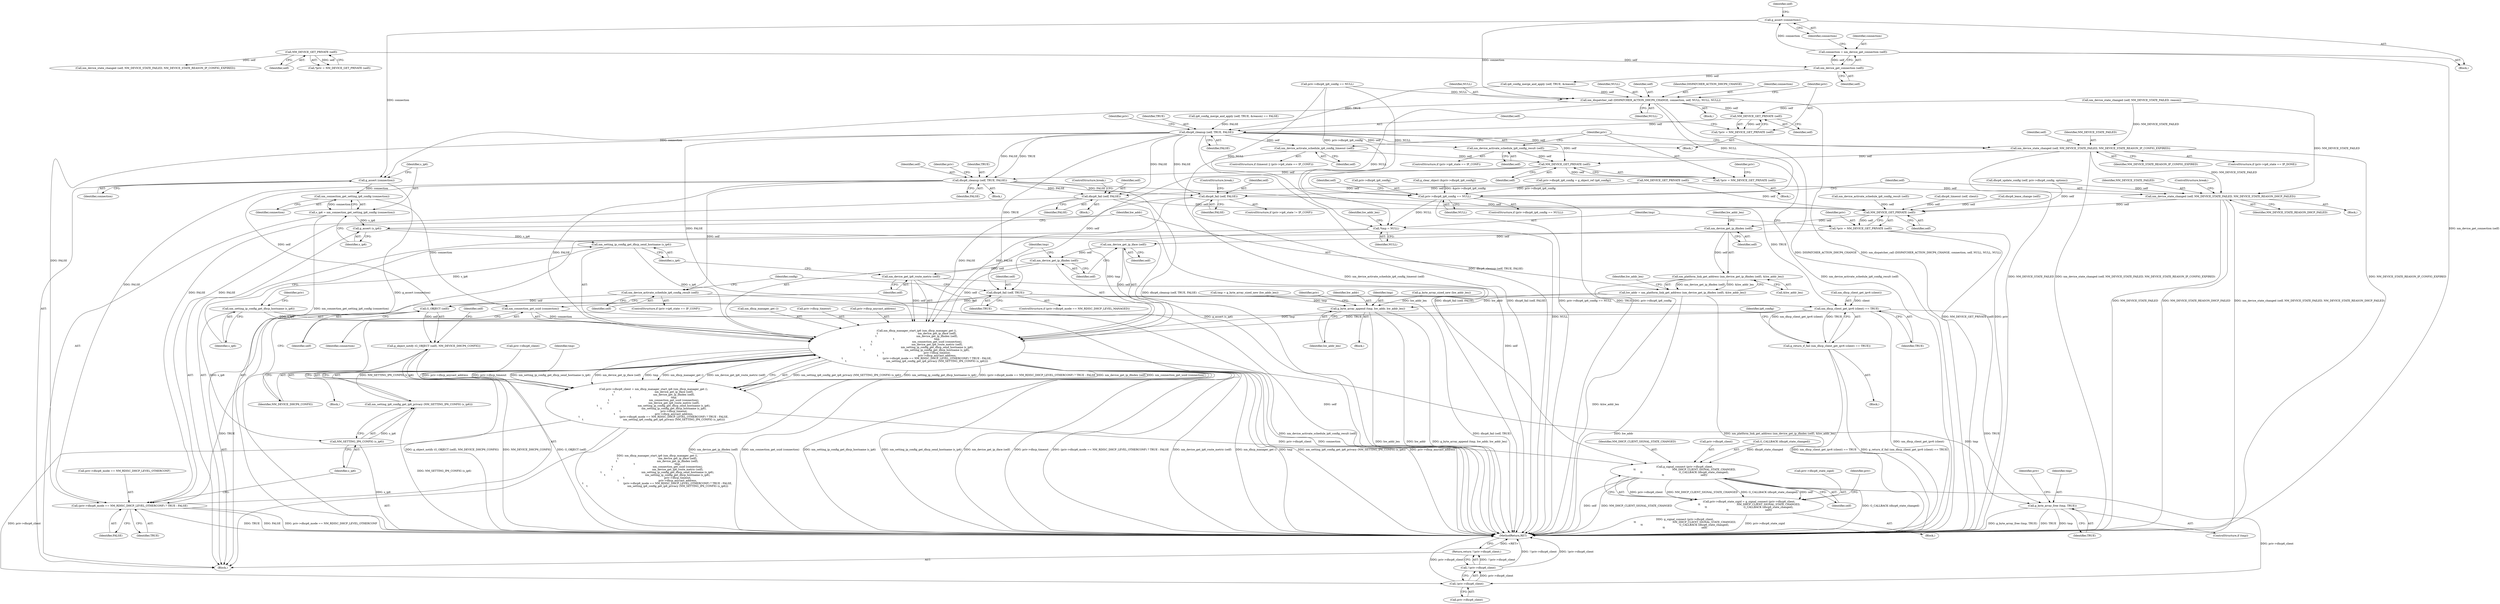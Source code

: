 digraph "0_NetworkManager_d5fc88e573fa58b93034b04d35a2454f5d28cad9@API" {
"1006268" [label="(Call,g_assert (connection))"];
"1006264" [label="(Call,connection = nm_device_get_connection (self))"];
"1006266" [label="(Call,nm_device_get_connection (self))"];
"1006238" [label="(Call,NM_DEVICE_GET_PRIVATE (self))"];
"1006288" [label="(Call,nm_dispatcher_call (DISPATCHER_ACTION_DHCP6_CHANGE, connection, self, NULL, NULL, NULL))"];
"1006299" [label="(Call,NM_DEVICE_GET_PRIVATE (self))"];
"1006297" [label="(Call,*priv = NM_DEVICE_GET_PRIVATE (self))"];
"1006301" [label="(Call,dhcp6_cleanup (self, TRUE, FALSE))"];
"1006320" [label="(Call,nm_device_activate_schedule_ip6_config_timeout (self))"];
"1006349" [label="(Call,NM_DEVICE_GET_PRIVATE (self))"];
"1006347" [label="(Call,*priv = NM_DEVICE_GET_PRIVATE (self))"];
"1006357" [label="(Call,dhcp6_fail (self, TRUE))"];
"1006401" [label="(Call,G_OBJECT (self))"];
"1006400" [label="(Call,g_object_notify (G_OBJECT (self), NM_DEVICE_DHCP6_CONFIG))"];
"1006416" [label="(Call,nm_dhcp_client_get_ipv6 (client) == TRUE)"];
"1006415" [label="(Call,g_return_if_fail (nm_dhcp_client_get_ipv6 (client) == TRUE))"];
"1006562" [label="(Call,nm_dhcp_manager_start_ip6 (nm_dhcp_manager_get (),\n\t                                                nm_device_get_ip_iface (self),\n\t                                                nm_device_get_ip_ifindex (self),\n\t                                                tmp,\n\t                                                nm_connection_get_uuid (connection),\n\t                                                nm_device_get_ip6_route_metric (self),\n\t                                                nm_setting_ip_config_get_dhcp_send_hostname (s_ip6),\n\t                                                nm_setting_ip_config_get_dhcp_hostname (s_ip6),\n\t                                                priv->dhcp_timeout,\n\t                                                priv->dhcp_anycast_address,\n\t                                                (priv->dhcp6_mode == NM_RDISC_DHCP_LEVEL_OTHERCONF) ? TRUE : FALSE,\n\t                                                nm_setting_ip6_config_get_ip6_privacy (NM_SETTING_IP6_CONFIG (s_ip6))))"];
"1006558" [label="(Call,priv->dhcp6_client = nm_dhcp_manager_start_ip6 (nm_dhcp_manager_get (),\n\t                                                nm_device_get_ip_iface (self),\n\t                                                nm_device_get_ip_ifindex (self),\n\t                                                tmp,\n\t                                                nm_connection_get_uuid (connection),\n\t                                                nm_device_get_ip6_route_metric (self),\n\t                                                nm_setting_ip_config_get_dhcp_send_hostname (s_ip6),\n\t                                                nm_setting_ip_config_get_dhcp_hostname (s_ip6),\n\t                                                priv->dhcp_timeout,\n\t                                                priv->dhcp_anycast_address,\n\t                                                (priv->dhcp6_mode == NM_RDISC_DHCP_LEVEL_OTHERCONF) ? TRUE : FALSE,\n\t                                                nm_setting_ip6_config_get_ip6_privacy (NM_SETTING_IP6_CONFIG (s_ip6))))"];
"1006608" [label="(Call,g_signal_connect (priv->dhcp6_client,\n\t\t                                            NM_DHCP_CLIENT_SIGNAL_STATE_CHANGED,\n\t\t                                            G_CALLBACK (dhcp6_state_changed),\n\t\t                                            self))"];
"1006604" [label="(Call,priv->dhcp6_state_sigid = g_signal_connect (priv->dhcp6_client,\n\t\t                                            NM_DHCP_CLIENT_SIGNAL_STATE_CHANGED,\n\t\t                                            G_CALLBACK (dhcp6_state_changed),\n\t\t                                            self))"];
"1006618" [label="(Call,!priv->dhcp6_client)"];
"1006617" [label="(Call,!!priv->dhcp6_client)"];
"1006616" [label="(Return,return !!priv->dhcp6_client;)"];
"1006596" [label="(Call,g_byte_array_free (tmp, TRUE))"];
"1006583" [label="(Call,(priv->dhcp6_mode == NM_RDISC_DHCP_LEVEL_OTHERCONF) ? TRUE : FALSE)"];
"1006362" [label="(Call,dhcp6_cleanup (self, TRUE, FALSE))"];
"1006372" [label="(Call,nm_device_activate_schedule_ip6_config_result (self))"];
"1006497" [label="(Call,dhcp6_fail (self, FALSE))"];
"1006520" [label="(Call,NM_DEVICE_GET_PRIVATE (self))"];
"1006518" [label="(Call,*priv = NM_DEVICE_GET_PRIVATE (self))"];
"1006543" [label="(Call,nm_device_get_ip_ifindex (self))"];
"1006542" [label="(Call,nm_platform_link_get_address (nm_device_get_ip_ifindex (self), &hw_addr_len))"];
"1006540" [label="(Call,hw_addr = nm_platform_link_get_address (nm_device_get_ip_ifindex (self), &hw_addr_len))"];
"1006554" [label="(Call,g_byte_array_append (tmp, hw_addr, hw_addr_len))"];
"1006564" [label="(Call,nm_device_get_ip_iface (self))"];
"1006566" [label="(Call,nm_device_get_ip_ifindex (self))"];
"1006571" [label="(Call,nm_device_get_ip6_route_metric (self))"];
"1006510" [label="(Call,dhcp6_fail (self, FALSE))"];
"1006329" [label="(Call,nm_device_state_changed (self, NM_DEVICE_STATE_FAILED, NM_DEVICE_STATE_REASON_IP_CONFIG_EXPIRED))"];
"1006468" [label="(Call,nm_device_state_changed (self, NM_DEVICE_STATE_FAILED, NM_DEVICE_STATE_REASON_DHCP_FAILED))"];
"1006343" [label="(Call,nm_device_activate_schedule_ip6_config_result (self))"];
"1006462" [label="(Call,priv->dhcp6_ip6_config == NULL)"];
"1006524" [label="(Call,*tmp = NULL)"];
"1006532" [label="(Call,g_assert (connection))"];
"1006536" [label="(Call,nm_connection_get_setting_ip6_config (connection))"];
"1006534" [label="(Call,s_ip6 = nm_connection_get_setting_ip6_config (connection))"];
"1006538" [label="(Call,g_assert (s_ip6))"];
"1006573" [label="(Call,nm_setting_ip_config_get_dhcp_send_hostname (s_ip6))"];
"1006575" [label="(Call,nm_setting_ip_config_get_dhcp_hostname (s_ip6))"];
"1006592" [label="(Call,NM_SETTING_IP6_CONFIG (s_ip6))"];
"1006591" [label="(Call,nm_setting_ip6_config_get_ip6_privacy (NM_SETTING_IP6_CONFIG (s_ip6)))"];
"1006569" [label="(Call,nm_connection_get_uuid (connection))"];
"1006526" [label="(Identifier,NULL)"];
"1006289" [label="(Identifier,DISPATCHER_ACTION_DHCP6_CHANGE)"];
"1006518" [label="(Call,*priv = NM_DEVICE_GET_PRIVATE (self))"];
"1006510" [label="(Call,dhcp6_fail (self, FALSE))"];
"1006363" [label="(Identifier,self)"];
"1006403" [label="(Identifier,NM_DEVICE_DHCP6_CONFIG)"];
"1006563" [label="(Call,nm_dhcp_manager_get ())"];
"1006566" [label="(Call,nm_device_get_ip_ifindex (self))"];
"1006413" [label="(Call,NM_DEVICE_GET_PRIVATE (self))"];
"1006520" [label="(Call,NM_DEVICE_GET_PRIVATE (self))"];
"1006348" [label="(Identifier,priv)"];
"1006612" [label="(Identifier,NM_DHCP_CLIENT_SIGNAL_STATE_CHANGED)"];
"1006572" [label="(Identifier,self)"];
"1006550" [label="(Call,tmp = g_byte_array_sized_new (hw_addr_len))"];
"1006369" [label="(Identifier,priv)"];
"1006358" [label="(Identifier,self)"];
"1006366" [label="(ControlStructure,if (priv->ip6_state == IP_CONF))"];
"1006549" [label="(Block,)"];
"1006603" [label="(Block,)"];
"1006466" [label="(Identifier,NULL)"];
"1006592" [label="(Call,NM_SETTING_IP6_CONFIG (s_ip6))"];
"1006608" [label="(Call,g_signal_connect (priv->dhcp6_client,\n\t\t                                            NM_DHCP_CLIENT_SIGNAL_STATE_CHANGED,\n\t\t                                            G_CALLBACK (dhcp6_state_changed),\n\t\t                                            self))"];
"1006619" [label="(Call,priv->dhcp6_client)"];
"1006288" [label="(Call,nm_dispatcher_call (DISPATCHER_ACTION_DHCP6_CHANGE, connection, self, NULL, NULL, NULL))"];
"1006513" [label="(ControlStructure,break;)"];
"1006300" [label="(Identifier,self)"];
"1006499" [label="(Identifier,FALSE)"];
"1006521" [label="(Identifier,self)"];
"1006564" [label="(Call,nm_device_get_ip_iface (self))"];
"1006402" [label="(Identifier,self)"];
"1006470" [label="(Identifier,NM_DEVICE_STATE_FAILED)"];
"1006567" [label="(Identifier,self)"];
"1006304" [label="(Identifier,FALSE)"];
"1006365" [label="(Identifier,FALSE)"];
"1006596" [label="(Call,g_byte_array_free (tmp, TRUE))"];
"1006615" [label="(Identifier,self)"];
"1006560" [label="(Identifier,priv)"];
"1006343" [label="(Call,nm_device_activate_schedule_ip6_config_result (self))"];
"1006546" [label="(Identifier,hw_addr_len)"];
"1006432" [label="(Block,)"];
"1006578" [label="(Identifier,priv)"];
"1006301" [label="(Call,dhcp6_cleanup (self, TRUE, FALSE))"];
"1006419" [label="(Identifier,TRUE)"];
"1006573" [label="(Call,nm_setting_ip_config_get_dhcp_send_hostname (s_ip6))"];
"1006407" [label="(Identifier,self)"];
"1006373" [label="(Identifier,self)"];
"1006423" [label="(Identifier,ip6_config)"];
"1006290" [label="(Identifier,connection)"];
"1006239" [label="(Identifier,self)"];
"1006556" [label="(Identifier,hw_addr)"];
"1006473" [label="(Call,nm_device_activate_schedule_ip6_config_result (self))"];
"1006558" [label="(Call,priv->dhcp6_client = nm_dhcp_manager_start_ip6 (nm_dhcp_manager_get (),\n\t                                                nm_device_get_ip_iface (self),\n\t                                                nm_device_get_ip_ifindex (self),\n\t                                                tmp,\n\t                                                nm_connection_get_uuid (connection),\n\t                                                nm_device_get_ip6_route_metric (self),\n\t                                                nm_setting_ip_config_get_dhcp_send_hostname (s_ip6),\n\t                                                nm_setting_ip_config_get_dhcp_hostname (s_ip6),\n\t                                                priv->dhcp_timeout,\n\t                                                priv->dhcp_anycast_address,\n\t                                                (priv->dhcp6_mode == NM_RDISC_DHCP_LEVEL_OTHERCONF) ? TRUE : FALSE,\n\t                                                nm_setting_ip6_config_get_ip6_privacy (NM_SETTING_IP6_CONFIG (s_ip6))))"];
"1006559" [label="(Call,priv->dhcp6_client)"];
"1006345" [label="(Block,)"];
"1006589" [label="(Identifier,TRUE)"];
"1006474" [label="(Identifier,self)"];
"1006605" [label="(Call,priv->dhcp6_state_sigid)"];
"1006332" [label="(Identifier,NM_DEVICE_STATE_REASON_IP_CONFIG_EXPIRED)"];
"1006538" [label="(Call,g_assert (s_ip6))"];
"1006463" [label="(Call,priv->dhcp6_ip6_config)"];
"1006569" [label="(Call,nm_connection_get_uuid (connection))"];
"1006604" [label="(Call,priv->dhcp6_state_sigid = g_signal_connect (priv->dhcp6_client,\n\t\t                                            NM_DHCP_CLIENT_SIGNAL_STATE_CHANGED,\n\t\t                                            G_CALLBACK (dhcp6_state_changed),\n\t\t                                            self))"];
"1006416" [label="(Call,nm_dhcp_client_get_ipv6 (client) == TRUE)"];
"1006264" [label="(Call,connection = nm_device_get_connection (self))"];
"1006359" [label="(Identifier,TRUE)"];
"1006272" [label="(Call,ip6_config_merge_and_apply (self, TRUE, &reason))"];
"1006574" [label="(Identifier,s_ip6)"];
"1006565" [label="(Identifier,self)"];
"1006299" [label="(Call,NM_DEVICE_GET_PRIVATE (self))"];
"1006535" [label="(Identifier,s_ip6)"];
"1006320" [label="(Call,nm_device_activate_schedule_ip6_config_timeout (self))"];
"1006540" [label="(Call,hw_addr = nm_platform_link_get_address (nm_device_get_ip_ifindex (self), &hw_addr_len))"];
"1006303" [label="(Identifier,TRUE)"];
"1006577" [label="(Call,priv->dhcp_timeout)"];
"1006497" [label="(Call,dhcp6_fail (self, FALSE))"];
"1006486" [label="(Call,dhcp6_timeout (self, client))"];
"1006543" [label="(Call,nm_device_get_ip_ifindex (self))"];
"1006580" [label="(Call,priv->dhcp_anycast_address)"];
"1006512" [label="(Identifier,FALSE)"];
"1006374" [label="(Block,)"];
"1006238" [label="(Call,NM_DEVICE_GET_PRIVATE (self))"];
"1006609" [label="(Call,priv->dhcp6_client)"];
"1006293" [label="(Identifier,NULL)"];
"1006595" [label="(Identifier,tmp)"];
"1006282" [label="(Call,nm_device_state_changed (self, NM_DEVICE_STATE_FAILED, reason))"];
"1006330" [label="(Identifier,self)"];
"1006583" [label="(Call,(priv->dhcp6_mode == NM_RDISC_DHCP_LEVEL_OTHERCONF) ? TRUE : FALSE)"];
"1006415" [label="(Call,g_return_if_fail (nm_dhcp_client_get_ipv6 (client) == TRUE))"];
"1006618" [label="(Call,!priv->dhcp6_client)"];
"1006491" [label="(ControlStructure,if (priv->ip6_state != IP_CONF))"];
"1006557" [label="(Identifier,hw_addr_len)"];
"1006400" [label="(Call,g_object_notify (G_OBJECT (self), NM_DEVICE_DHCP6_CONFIG))"];
"1006500" [label="(ControlStructure,break;)"];
"1006568" [label="(Identifier,tmp)"];
"1006442" [label="(Call,priv->dhcp6_ip6_config = g_object_ref (ip6_config))"];
"1006292" [label="(Identifier,NULL)"];
"1006271" [label="(Call,ip6_config_merge_and_apply (self, TRUE, &reason) == FALSE)"];
"1006361" [label="(Block,)"];
"1006297" [label="(Call,*priv = NM_DEVICE_GET_PRIVATE (self))"];
"1006337" [label="(ControlStructure,if (priv->ip6_state == IP_CONF))"];
"1006542" [label="(Call,nm_platform_link_get_address (nm_device_get_ip_ifindex (self), &hw_addr_len))"];
"1006468" [label="(Call,nm_device_state_changed (self, NM_DEVICE_STATE_FAILED, NM_DEVICE_STATE_REASON_DHCP_FAILED))"];
"1006372" [label="(Call,nm_device_activate_schedule_ip6_config_result (self))"];
"1006533" [label="(Identifier,connection)"];
"1006298" [label="(Identifier,priv)"];
"1006347" [label="(Call,*priv = NM_DEVICE_GET_PRIVATE (self))"];
"1006544" [label="(Identifier,self)"];
"1006302" [label="(Identifier,self)"];
"1006462" [label="(Call,priv->dhcp6_ip6_config == NULL)"];
"1006295" [label="(Block,)"];
"1006321" [label="(Identifier,self)"];
"1006323" [label="(ControlStructure,if (priv->ip6_state == IP_DONE))"];
"1006364" [label="(Identifier,TRUE)"];
"1006267" [label="(Identifier,self)"];
"1006598" [label="(Identifier,TRUE)"];
"1006617" [label="(Call,!!priv->dhcp6_client)"];
"1006590" [label="(Identifier,FALSE)"];
"1006620" [label="(Identifier,priv)"];
"1006555" [label="(Identifier,tmp)"];
"1006255" [label="(Call,nm_device_state_changed (self, NM_DEVICE_STATE_FAILED, NM_DEVICE_STATE_REASON_IP_CONFIG_EXPIRED))"];
"1006404" [label="(Block,)"];
"1006294" [label="(Identifier,NULL)"];
"1006269" [label="(Identifier,connection)"];
"1006234" [label="(Block,)"];
"1006265" [label="(Identifier,connection)"];
"1006379" [label="(Identifier,config)"];
"1006545" [label="(Call,&hw_addr_len)"];
"1006524" [label="(Call,*tmp = NULL)"];
"1006351" [label="(ControlStructure,if (priv->dhcp6_mode == NM_RDISC_DHCP_LEVEL_MANAGED))"];
"1006472" [label="(ControlStructure,break;)"];
"1006498" [label="(Identifier,self)"];
"1007368" [label="(MethodReturn,RET)"];
"1006417" [label="(Call,nm_dhcp_client_get_ipv6 (client))"];
"1006530" [label="(Identifier,hw_addr_len)"];
"1006541" [label="(Identifier,hw_addr)"];
"1006576" [label="(Identifier,s_ip6)"];
"1006519" [label="(Identifier,priv)"];
"1006616" [label="(Return,return !!priv->dhcp6_client;)"];
"1006593" [label="(Identifier,s_ip6)"];
"1006525" [label="(Identifier,tmp)"];
"1006469" [label="(Identifier,self)"];
"1006266" [label="(Call,nm_device_get_connection (self))"];
"1006534" [label="(Call,s_ip6 = nm_connection_get_setting_ip6_config (connection))"];
"1006357" [label="(Call,dhcp6_fail (self, TRUE))"];
"1006575" [label="(Call,nm_setting_ip_config_get_dhcp_hostname (s_ip6))"];
"1006536" [label="(Call,nm_connection_get_setting_ip6_config (connection))"];
"1006291" [label="(Identifier,self)"];
"1006246" [label="(Call,priv->dhcp6_ip6_config == NULL)"];
"1006571" [label="(Call,nm_device_get_ip6_route_metric (self))"];
"1006532" [label="(Call,g_assert (connection))"];
"1006601" [label="(Identifier,priv)"];
"1006539" [label="(Identifier,s_ip6)"];
"1006552" [label="(Call,g_byte_array_sized_new (hw_addr_len))"];
"1006570" [label="(Identifier,connection)"];
"1006467" [label="(Block,)"];
"1006461" [label="(ControlStructure,if (priv->dhcp6_ip6_config == NULL))"];
"1006344" [label="(Identifier,self)"];
"1006548" [label="(Identifier,hw_addr_len)"];
"1006362" [label="(Call,dhcp6_cleanup (self, TRUE, FALSE))"];
"1006591" [label="(Call,nm_setting_ip6_config_get_ip6_privacy (NM_SETTING_IP6_CONFIG (s_ip6)))"];
"1006584" [label="(Call,priv->dhcp6_mode == NM_RDISC_DHCP_LEVEL_OTHERCONF)"];
"1006482" [label="(Call,dhcp6_lease_change (self))"];
"1006511" [label="(Identifier,self)"];
"1006236" [label="(Call,*priv = NM_DEVICE_GET_PRIVATE (self))"];
"1006273" [label="(Identifier,self)"];
"1006287" [label="(Block,)"];
"1006594" [label="(ControlStructure,if (tmp))"];
"1006268" [label="(Call,g_assert (connection))"];
"1006597" [label="(Identifier,tmp)"];
"1006331" [label="(Identifier,NM_DEVICE_STATE_FAILED)"];
"1006308" [label="(Identifier,priv)"];
"1006471" [label="(Identifier,NM_DEVICE_STATE_REASON_DHCP_FAILED)"];
"1006401" [label="(Call,G_OBJECT (self))"];
"1006562" [label="(Call,nm_dhcp_manager_start_ip6 (nm_dhcp_manager_get (),\n\t                                                nm_device_get_ip_iface (self),\n\t                                                nm_device_get_ip_ifindex (self),\n\t                                                tmp,\n\t                                                nm_connection_get_uuid (connection),\n\t                                                nm_device_get_ip6_route_metric (self),\n\t                                                nm_setting_ip_config_get_dhcp_send_hostname (s_ip6),\n\t                                                nm_setting_ip_config_get_dhcp_hostname (s_ip6),\n\t                                                priv->dhcp_timeout,\n\t                                                priv->dhcp_anycast_address,\n\t                                                (priv->dhcp6_mode == NM_RDISC_DHCP_LEVEL_OTHERCONF) ? TRUE : FALSE,\n\t                                                nm_setting_ip6_config_get_ip6_privacy (NM_SETTING_IP6_CONFIG (s_ip6))))"];
"1006354" [label="(Identifier,priv)"];
"1006312" [label="(ControlStructure,if (timeout || (priv->ip6_state == IP_CONF)))"];
"1006537" [label="(Identifier,connection)"];
"1006554" [label="(Call,g_byte_array_append (tmp, hw_addr, hw_addr_len))"];
"1006329" [label="(Call,nm_device_state_changed (self, NM_DEVICE_STATE_FAILED, NM_DEVICE_STATE_REASON_IP_CONFIG_EXPIRED))"];
"1006613" [label="(Call,G_CALLBACK (dhcp6_state_changed))"];
"1006350" [label="(Identifier,self)"];
"1006448" [label="(Call,dhcp6_update_config (self, priv->dhcp6_config, options))"];
"1006349" [label="(Call,NM_DEVICE_GET_PRIVATE (self))"];
"1006516" [label="(Block,)"];
"1006434" [label="(Call,g_clear_object (&priv->dhcp6_ip6_config))"];
"1006268" -> "1006234"  [label="AST: "];
"1006268" -> "1006269"  [label="CFG: "];
"1006269" -> "1006268"  [label="AST: "];
"1006273" -> "1006268"  [label="CFG: "];
"1006264" -> "1006268"  [label="DDG: connection"];
"1006268" -> "1006288"  [label="DDG: connection"];
"1006268" -> "1006532"  [label="DDG: connection"];
"1006264" -> "1006234"  [label="AST: "];
"1006264" -> "1006266"  [label="CFG: "];
"1006265" -> "1006264"  [label="AST: "];
"1006266" -> "1006264"  [label="AST: "];
"1006269" -> "1006264"  [label="CFG: "];
"1006264" -> "1007368"  [label="DDG: nm_device_get_connection (self)"];
"1006266" -> "1006264"  [label="DDG: self"];
"1006266" -> "1006267"  [label="CFG: "];
"1006267" -> "1006266"  [label="AST: "];
"1006238" -> "1006266"  [label="DDG: self"];
"1006266" -> "1006272"  [label="DDG: self"];
"1006238" -> "1006236"  [label="AST: "];
"1006238" -> "1006239"  [label="CFG: "];
"1006239" -> "1006238"  [label="AST: "];
"1006236" -> "1006238"  [label="CFG: "];
"1006238" -> "1006236"  [label="DDG: self"];
"1006238" -> "1006255"  [label="DDG: self"];
"1006288" -> "1006287"  [label="AST: "];
"1006288" -> "1006294"  [label="CFG: "];
"1006289" -> "1006288"  [label="AST: "];
"1006290" -> "1006288"  [label="AST: "];
"1006291" -> "1006288"  [label="AST: "];
"1006292" -> "1006288"  [label="AST: "];
"1006293" -> "1006288"  [label="AST: "];
"1006294" -> "1006288"  [label="AST: "];
"1006298" -> "1006288"  [label="CFG: "];
"1006288" -> "1007368"  [label="DDG: nm_dispatcher_call (DISPATCHER_ACTION_DHCP6_CHANGE, connection, self, NULL, NULL, NULL)"];
"1006288" -> "1007368"  [label="DDG: DISPATCHER_ACTION_DHCP6_CHANGE"];
"1006272" -> "1006288"  [label="DDG: self"];
"1006246" -> "1006288"  [label="DDG: NULL"];
"1006288" -> "1006299"  [label="DDG: self"];
"1006288" -> "1006462"  [label="DDG: NULL"];
"1006288" -> "1006524"  [label="DDG: NULL"];
"1006288" -> "1006532"  [label="DDG: connection"];
"1006299" -> "1006297"  [label="AST: "];
"1006299" -> "1006300"  [label="CFG: "];
"1006300" -> "1006299"  [label="AST: "];
"1006297" -> "1006299"  [label="CFG: "];
"1006299" -> "1006297"  [label="DDG: self"];
"1006282" -> "1006299"  [label="DDG: self"];
"1006299" -> "1006301"  [label="DDG: self"];
"1006297" -> "1006295"  [label="AST: "];
"1006298" -> "1006297"  [label="AST: "];
"1006302" -> "1006297"  [label="CFG: "];
"1006301" -> "1006295"  [label="AST: "];
"1006301" -> "1006304"  [label="CFG: "];
"1006302" -> "1006301"  [label="AST: "];
"1006303" -> "1006301"  [label="AST: "];
"1006304" -> "1006301"  [label="AST: "];
"1006308" -> "1006301"  [label="CFG: "];
"1006301" -> "1007368"  [label="DDG: dhcp6_cleanup (self, TRUE, FALSE)"];
"1006272" -> "1006301"  [label="DDG: TRUE"];
"1006271" -> "1006301"  [label="DDG: FALSE"];
"1006301" -> "1006320"  [label="DDG: self"];
"1006301" -> "1006329"  [label="DDG: self"];
"1006301" -> "1006343"  [label="DDG: self"];
"1006301" -> "1006349"  [label="DDG: self"];
"1006301" -> "1006357"  [label="DDG: TRUE"];
"1006301" -> "1006362"  [label="DDG: TRUE"];
"1006301" -> "1006362"  [label="DDG: FALSE"];
"1006301" -> "1006497"  [label="DDG: FALSE"];
"1006301" -> "1006510"  [label="DDG: FALSE"];
"1006301" -> "1006562"  [label="DDG: FALSE"];
"1006301" -> "1006583"  [label="DDG: FALSE"];
"1006320" -> "1006312"  [label="AST: "];
"1006320" -> "1006321"  [label="CFG: "];
"1006321" -> "1006320"  [label="AST: "];
"1006348" -> "1006320"  [label="CFG: "];
"1006320" -> "1007368"  [label="DDG: nm_device_activate_schedule_ip6_config_timeout (self)"];
"1006320" -> "1006349"  [label="DDG: self"];
"1006349" -> "1006347"  [label="AST: "];
"1006349" -> "1006350"  [label="CFG: "];
"1006350" -> "1006349"  [label="AST: "];
"1006347" -> "1006349"  [label="CFG: "];
"1006349" -> "1006347"  [label="DDG: self"];
"1006329" -> "1006349"  [label="DDG: self"];
"1006343" -> "1006349"  [label="DDG: self"];
"1006349" -> "1006357"  [label="DDG: self"];
"1006349" -> "1006362"  [label="DDG: self"];
"1006347" -> "1006345"  [label="AST: "];
"1006348" -> "1006347"  [label="AST: "];
"1006354" -> "1006347"  [label="CFG: "];
"1006357" -> "1006351"  [label="AST: "];
"1006357" -> "1006359"  [label="CFG: "];
"1006358" -> "1006357"  [label="AST: "];
"1006359" -> "1006357"  [label="AST: "];
"1006379" -> "1006357"  [label="CFG: "];
"1006357" -> "1007368"  [label="DDG: dhcp6_fail (self, TRUE)"];
"1006357" -> "1006401"  [label="DDG: self"];
"1006357" -> "1006416"  [label="DDG: TRUE"];
"1006401" -> "1006400"  [label="AST: "];
"1006401" -> "1006402"  [label="CFG: "];
"1006402" -> "1006401"  [label="AST: "];
"1006403" -> "1006401"  [label="CFG: "];
"1006401" -> "1006400"  [label="DDG: self"];
"1006372" -> "1006401"  [label="DDG: self"];
"1006362" -> "1006401"  [label="DDG: self"];
"1006400" -> "1006374"  [label="AST: "];
"1006400" -> "1006403"  [label="CFG: "];
"1006403" -> "1006400"  [label="AST: "];
"1006407" -> "1006400"  [label="CFG: "];
"1006400" -> "1007368"  [label="DDG: g_object_notify (G_OBJECT (self), NM_DEVICE_DHCP6_CONFIG)"];
"1006400" -> "1007368"  [label="DDG: NM_DEVICE_DHCP6_CONFIG"];
"1006400" -> "1007368"  [label="DDG: G_OBJECT (self)"];
"1006416" -> "1006415"  [label="AST: "];
"1006416" -> "1006419"  [label="CFG: "];
"1006417" -> "1006416"  [label="AST: "];
"1006419" -> "1006416"  [label="AST: "];
"1006415" -> "1006416"  [label="CFG: "];
"1006416" -> "1007368"  [label="DDG: nm_dhcp_client_get_ipv6 (client)"];
"1006416" -> "1006415"  [label="DDG: nm_dhcp_client_get_ipv6 (client)"];
"1006416" -> "1006415"  [label="DDG: TRUE"];
"1006417" -> "1006416"  [label="DDG: client"];
"1006362" -> "1006416"  [label="DDG: TRUE"];
"1006416" -> "1006562"  [label="DDG: TRUE"];
"1006416" -> "1006583"  [label="DDG: TRUE"];
"1006416" -> "1006596"  [label="DDG: TRUE"];
"1006415" -> "1006404"  [label="AST: "];
"1006423" -> "1006415"  [label="CFG: "];
"1006415" -> "1007368"  [label="DDG: nm_dhcp_client_get_ipv6 (client) == TRUE"];
"1006415" -> "1007368"  [label="DDG: g_return_if_fail (nm_dhcp_client_get_ipv6 (client) == TRUE)"];
"1006562" -> "1006558"  [label="AST: "];
"1006562" -> "1006591"  [label="CFG: "];
"1006563" -> "1006562"  [label="AST: "];
"1006564" -> "1006562"  [label="AST: "];
"1006566" -> "1006562"  [label="AST: "];
"1006568" -> "1006562"  [label="AST: "];
"1006569" -> "1006562"  [label="AST: "];
"1006571" -> "1006562"  [label="AST: "];
"1006573" -> "1006562"  [label="AST: "];
"1006575" -> "1006562"  [label="AST: "];
"1006577" -> "1006562"  [label="AST: "];
"1006580" -> "1006562"  [label="AST: "];
"1006583" -> "1006562"  [label="AST: "];
"1006591" -> "1006562"  [label="AST: "];
"1006558" -> "1006562"  [label="CFG: "];
"1006562" -> "1007368"  [label="DDG: nm_device_get_ip_iface (self)"];
"1006562" -> "1007368"  [label="DDG: priv->dhcp_timeout"];
"1006562" -> "1007368"  [label="DDG: (priv->dhcp6_mode == NM_RDISC_DHCP_LEVEL_OTHERCONF) ? TRUE : FALSE"];
"1006562" -> "1007368"  [label="DDG: nm_device_get_ip6_route_metric (self)"];
"1006562" -> "1007368"  [label="DDG: nm_dhcp_manager_get ()"];
"1006562" -> "1007368"  [label="DDG: tmp"];
"1006562" -> "1007368"  [label="DDG: nm_setting_ip6_config_get_ip6_privacy (NM_SETTING_IP6_CONFIG (s_ip6))"];
"1006562" -> "1007368"  [label="DDG: priv->dhcp_anycast_address"];
"1006562" -> "1007368"  [label="DDG: nm_device_get_ip_ifindex (self)"];
"1006562" -> "1007368"  [label="DDG: nm_connection_get_uuid (connection)"];
"1006562" -> "1007368"  [label="DDG: nm_setting_ip_config_get_dhcp_hostname (s_ip6)"];
"1006562" -> "1007368"  [label="DDG: nm_setting_ip_config_get_dhcp_send_hostname (s_ip6)"];
"1006562" -> "1006558"  [label="DDG: nm_setting_ip6_config_get_ip6_privacy (NM_SETTING_IP6_CONFIG (s_ip6))"];
"1006562" -> "1006558"  [label="DDG: nm_setting_ip_config_get_dhcp_hostname (s_ip6)"];
"1006562" -> "1006558"  [label="DDG: (priv->dhcp6_mode == NM_RDISC_DHCP_LEVEL_OTHERCONF) ? TRUE : FALSE"];
"1006562" -> "1006558"  [label="DDG: nm_device_get_ip_ifindex (self)"];
"1006562" -> "1006558"  [label="DDG: nm_connection_get_uuid (connection)"];
"1006562" -> "1006558"  [label="DDG: priv->dhcp_anycast_address"];
"1006562" -> "1006558"  [label="DDG: priv->dhcp_timeout"];
"1006562" -> "1006558"  [label="DDG: nm_setting_ip_config_get_dhcp_send_hostname (s_ip6)"];
"1006562" -> "1006558"  [label="DDG: nm_device_get_ip_iface (self)"];
"1006562" -> "1006558"  [label="DDG: tmp"];
"1006562" -> "1006558"  [label="DDG: nm_dhcp_manager_get ()"];
"1006562" -> "1006558"  [label="DDG: nm_device_get_ip6_route_metric (self)"];
"1006564" -> "1006562"  [label="DDG: self"];
"1006566" -> "1006562"  [label="DDG: self"];
"1006554" -> "1006562"  [label="DDG: tmp"];
"1006524" -> "1006562"  [label="DDG: tmp"];
"1006569" -> "1006562"  [label="DDG: connection"];
"1006571" -> "1006562"  [label="DDG: self"];
"1006573" -> "1006562"  [label="DDG: s_ip6"];
"1006575" -> "1006562"  [label="DDG: s_ip6"];
"1006362" -> "1006562"  [label="DDG: FALSE"];
"1006497" -> "1006562"  [label="DDG: FALSE"];
"1006510" -> "1006562"  [label="DDG: FALSE"];
"1006591" -> "1006562"  [label="DDG: NM_SETTING_IP6_CONFIG (s_ip6)"];
"1006562" -> "1006596"  [label="DDG: tmp"];
"1006558" -> "1006516"  [label="AST: "];
"1006559" -> "1006558"  [label="AST: "];
"1006595" -> "1006558"  [label="CFG: "];
"1006558" -> "1007368"  [label="DDG: nm_dhcp_manager_start_ip6 (nm_dhcp_manager_get (),\n\t                                                nm_device_get_ip_iface (self),\n\t                                                nm_device_get_ip_ifindex (self),\n\t                                                tmp,\n\t                                                nm_connection_get_uuid (connection),\n\t                                                nm_device_get_ip6_route_metric (self),\n\t                                                nm_setting_ip_config_get_dhcp_send_hostname (s_ip6),\n\t                                                nm_setting_ip_config_get_dhcp_hostname (s_ip6),\n\t                                                priv->dhcp_timeout,\n\t                                                priv->dhcp_anycast_address,\n\t                                                (priv->dhcp6_mode == NM_RDISC_DHCP_LEVEL_OTHERCONF) ? TRUE : FALSE,\n\t                                                nm_setting_ip6_config_get_ip6_privacy (NM_SETTING_IP6_CONFIG (s_ip6)))"];
"1006558" -> "1006608"  [label="DDG: priv->dhcp6_client"];
"1006558" -> "1006618"  [label="DDG: priv->dhcp6_client"];
"1006608" -> "1006604"  [label="AST: "];
"1006608" -> "1006615"  [label="CFG: "];
"1006609" -> "1006608"  [label="AST: "];
"1006612" -> "1006608"  [label="AST: "];
"1006613" -> "1006608"  [label="AST: "];
"1006615" -> "1006608"  [label="AST: "];
"1006604" -> "1006608"  [label="CFG: "];
"1006608" -> "1007368"  [label="DDG: self"];
"1006608" -> "1007368"  [label="DDG: NM_DHCP_CLIENT_SIGNAL_STATE_CHANGED"];
"1006608" -> "1007368"  [label="DDG: G_CALLBACK (dhcp6_state_changed)"];
"1006608" -> "1006604"  [label="DDG: priv->dhcp6_client"];
"1006608" -> "1006604"  [label="DDG: NM_DHCP_CLIENT_SIGNAL_STATE_CHANGED"];
"1006608" -> "1006604"  [label="DDG: G_CALLBACK (dhcp6_state_changed)"];
"1006608" -> "1006604"  [label="DDG: self"];
"1006613" -> "1006608"  [label="DDG: dhcp6_state_changed"];
"1006571" -> "1006608"  [label="DDG: self"];
"1006608" -> "1006618"  [label="DDG: priv->dhcp6_client"];
"1006604" -> "1006603"  [label="AST: "];
"1006605" -> "1006604"  [label="AST: "];
"1006620" -> "1006604"  [label="CFG: "];
"1006604" -> "1007368"  [label="DDG: g_signal_connect (priv->dhcp6_client,\n\t\t                                            NM_DHCP_CLIENT_SIGNAL_STATE_CHANGED,\n\t\t                                            G_CALLBACK (dhcp6_state_changed),\n\t\t                                            self)"];
"1006604" -> "1007368"  [label="DDG: priv->dhcp6_state_sigid"];
"1006618" -> "1006617"  [label="AST: "];
"1006618" -> "1006619"  [label="CFG: "];
"1006619" -> "1006618"  [label="AST: "];
"1006617" -> "1006618"  [label="CFG: "];
"1006618" -> "1007368"  [label="DDG: priv->dhcp6_client"];
"1006618" -> "1006617"  [label="DDG: priv->dhcp6_client"];
"1006617" -> "1006616"  [label="AST: "];
"1006616" -> "1006617"  [label="CFG: "];
"1006617" -> "1007368"  [label="DDG: !priv->dhcp6_client"];
"1006617" -> "1007368"  [label="DDG: !!priv->dhcp6_client"];
"1006617" -> "1006616"  [label="DDG: !!priv->dhcp6_client"];
"1006616" -> "1006516"  [label="AST: "];
"1007368" -> "1006616"  [label="CFG: "];
"1006616" -> "1007368"  [label="DDG: <RET>"];
"1006596" -> "1006594"  [label="AST: "];
"1006596" -> "1006598"  [label="CFG: "];
"1006597" -> "1006596"  [label="AST: "];
"1006598" -> "1006596"  [label="AST: "];
"1006601" -> "1006596"  [label="CFG: "];
"1006596" -> "1007368"  [label="DDG: tmp"];
"1006596" -> "1007368"  [label="DDG: g_byte_array_free (tmp, TRUE)"];
"1006596" -> "1007368"  [label="DDG: TRUE"];
"1006583" -> "1006589"  [label="CFG: "];
"1006583" -> "1006590"  [label="CFG: "];
"1006584" -> "1006583"  [label="AST: "];
"1006589" -> "1006583"  [label="AST: "];
"1006590" -> "1006583"  [label="AST: "];
"1006593" -> "1006583"  [label="CFG: "];
"1006583" -> "1007368"  [label="DDG: TRUE"];
"1006583" -> "1007368"  [label="DDG: FALSE"];
"1006583" -> "1007368"  [label="DDG: priv->dhcp6_mode == NM_RDISC_DHCP_LEVEL_OTHERCONF"];
"1006362" -> "1006583"  [label="DDG: FALSE"];
"1006497" -> "1006583"  [label="DDG: FALSE"];
"1006510" -> "1006583"  [label="DDG: FALSE"];
"1006362" -> "1006361"  [label="AST: "];
"1006362" -> "1006365"  [label="CFG: "];
"1006363" -> "1006362"  [label="AST: "];
"1006364" -> "1006362"  [label="AST: "];
"1006365" -> "1006362"  [label="AST: "];
"1006369" -> "1006362"  [label="CFG: "];
"1006362" -> "1007368"  [label="DDG: dhcp6_cleanup (self, TRUE, FALSE)"];
"1006362" -> "1006372"  [label="DDG: self"];
"1006362" -> "1006497"  [label="DDG: FALSE"];
"1006362" -> "1006510"  [label="DDG: FALSE"];
"1006372" -> "1006366"  [label="AST: "];
"1006372" -> "1006373"  [label="CFG: "];
"1006373" -> "1006372"  [label="AST: "];
"1006379" -> "1006372"  [label="CFG: "];
"1006372" -> "1007368"  [label="DDG: nm_device_activate_schedule_ip6_config_result (self)"];
"1006497" -> "1006491"  [label="AST: "];
"1006497" -> "1006499"  [label="CFG: "];
"1006498" -> "1006497"  [label="AST: "];
"1006499" -> "1006497"  [label="AST: "];
"1006500" -> "1006497"  [label="CFG: "];
"1006497" -> "1007368"  [label="DDG: dhcp6_fail (self, FALSE)"];
"1006413" -> "1006497"  [label="DDG: self"];
"1006497" -> "1006520"  [label="DDG: self"];
"1006520" -> "1006518"  [label="AST: "];
"1006520" -> "1006521"  [label="CFG: "];
"1006521" -> "1006520"  [label="AST: "];
"1006518" -> "1006520"  [label="CFG: "];
"1006520" -> "1006518"  [label="DDG: self"];
"1006468" -> "1006520"  [label="DDG: self"];
"1006510" -> "1006520"  [label="DDG: self"];
"1006413" -> "1006520"  [label="DDG: self"];
"1006473" -> "1006520"  [label="DDG: self"];
"1006482" -> "1006520"  [label="DDG: self"];
"1006448" -> "1006520"  [label="DDG: self"];
"1006486" -> "1006520"  [label="DDG: self"];
"1006520" -> "1006543"  [label="DDG: self"];
"1006518" -> "1006516"  [label="AST: "];
"1006519" -> "1006518"  [label="AST: "];
"1006525" -> "1006518"  [label="CFG: "];
"1006518" -> "1007368"  [label="DDG: priv"];
"1006518" -> "1007368"  [label="DDG: NM_DEVICE_GET_PRIVATE (self)"];
"1006543" -> "1006542"  [label="AST: "];
"1006543" -> "1006544"  [label="CFG: "];
"1006544" -> "1006543"  [label="AST: "];
"1006546" -> "1006543"  [label="CFG: "];
"1006543" -> "1006542"  [label="DDG: self"];
"1006543" -> "1006564"  [label="DDG: self"];
"1006542" -> "1006540"  [label="AST: "];
"1006542" -> "1006545"  [label="CFG: "];
"1006545" -> "1006542"  [label="AST: "];
"1006540" -> "1006542"  [label="CFG: "];
"1006542" -> "1007368"  [label="DDG: &hw_addr_len"];
"1006542" -> "1006540"  [label="DDG: nm_device_get_ip_ifindex (self)"];
"1006542" -> "1006540"  [label="DDG: &hw_addr_len"];
"1006540" -> "1006516"  [label="AST: "];
"1006541" -> "1006540"  [label="AST: "];
"1006548" -> "1006540"  [label="CFG: "];
"1006540" -> "1007368"  [label="DDG: hw_addr"];
"1006540" -> "1007368"  [label="DDG: nm_platform_link_get_address (nm_device_get_ip_ifindex (self), &hw_addr_len)"];
"1006540" -> "1006554"  [label="DDG: hw_addr"];
"1006554" -> "1006549"  [label="AST: "];
"1006554" -> "1006557"  [label="CFG: "];
"1006555" -> "1006554"  [label="AST: "];
"1006556" -> "1006554"  [label="AST: "];
"1006557" -> "1006554"  [label="AST: "];
"1006560" -> "1006554"  [label="CFG: "];
"1006554" -> "1007368"  [label="DDG: hw_addr_len"];
"1006554" -> "1007368"  [label="DDG: hw_addr"];
"1006554" -> "1007368"  [label="DDG: g_byte_array_append (tmp, hw_addr, hw_addr_len)"];
"1006550" -> "1006554"  [label="DDG: tmp"];
"1006552" -> "1006554"  [label="DDG: hw_addr_len"];
"1006564" -> "1006565"  [label="CFG: "];
"1006565" -> "1006564"  [label="AST: "];
"1006567" -> "1006564"  [label="CFG: "];
"1006564" -> "1006566"  [label="DDG: self"];
"1006566" -> "1006567"  [label="CFG: "];
"1006567" -> "1006566"  [label="AST: "];
"1006568" -> "1006566"  [label="CFG: "];
"1006566" -> "1006571"  [label="DDG: self"];
"1006571" -> "1006572"  [label="CFG: "];
"1006572" -> "1006571"  [label="AST: "];
"1006574" -> "1006571"  [label="CFG: "];
"1006571" -> "1007368"  [label="DDG: self"];
"1006510" -> "1006432"  [label="AST: "];
"1006510" -> "1006512"  [label="CFG: "];
"1006511" -> "1006510"  [label="AST: "];
"1006512" -> "1006510"  [label="AST: "];
"1006513" -> "1006510"  [label="CFG: "];
"1006510" -> "1007368"  [label="DDG: dhcp6_fail (self, FALSE)"];
"1006413" -> "1006510"  [label="DDG: self"];
"1006329" -> "1006323"  [label="AST: "];
"1006329" -> "1006332"  [label="CFG: "];
"1006330" -> "1006329"  [label="AST: "];
"1006331" -> "1006329"  [label="AST: "];
"1006332" -> "1006329"  [label="AST: "];
"1006348" -> "1006329"  [label="CFG: "];
"1006329" -> "1007368"  [label="DDG: nm_device_state_changed (self, NM_DEVICE_STATE_FAILED, NM_DEVICE_STATE_REASON_IP_CONFIG_EXPIRED)"];
"1006329" -> "1007368"  [label="DDG: NM_DEVICE_STATE_REASON_IP_CONFIG_EXPIRED"];
"1006329" -> "1007368"  [label="DDG: NM_DEVICE_STATE_FAILED"];
"1006282" -> "1006329"  [label="DDG: NM_DEVICE_STATE_FAILED"];
"1006329" -> "1006468"  [label="DDG: NM_DEVICE_STATE_FAILED"];
"1006468" -> "1006467"  [label="AST: "];
"1006468" -> "1006471"  [label="CFG: "];
"1006469" -> "1006468"  [label="AST: "];
"1006470" -> "1006468"  [label="AST: "];
"1006471" -> "1006468"  [label="AST: "];
"1006472" -> "1006468"  [label="CFG: "];
"1006468" -> "1007368"  [label="DDG: NM_DEVICE_STATE_FAILED"];
"1006468" -> "1007368"  [label="DDG: NM_DEVICE_STATE_REASON_DHCP_FAILED"];
"1006468" -> "1007368"  [label="DDG: nm_device_state_changed (self, NM_DEVICE_STATE_FAILED, NM_DEVICE_STATE_REASON_DHCP_FAILED)"];
"1006413" -> "1006468"  [label="DDG: self"];
"1006448" -> "1006468"  [label="DDG: self"];
"1006282" -> "1006468"  [label="DDG: NM_DEVICE_STATE_FAILED"];
"1006343" -> "1006337"  [label="AST: "];
"1006343" -> "1006344"  [label="CFG: "];
"1006344" -> "1006343"  [label="AST: "];
"1006348" -> "1006343"  [label="CFG: "];
"1006343" -> "1007368"  [label="DDG: nm_device_activate_schedule_ip6_config_result (self)"];
"1006462" -> "1006461"  [label="AST: "];
"1006462" -> "1006466"  [label="CFG: "];
"1006463" -> "1006462"  [label="AST: "];
"1006466" -> "1006462"  [label="AST: "];
"1006469" -> "1006462"  [label="CFG: "];
"1006474" -> "1006462"  [label="CFG: "];
"1006462" -> "1007368"  [label="DDG: priv->dhcp6_ip6_config == NULL"];
"1006462" -> "1007368"  [label="DDG: priv->dhcp6_ip6_config"];
"1006434" -> "1006462"  [label="DDG: &priv->dhcp6_ip6_config"];
"1006442" -> "1006462"  [label="DDG: priv->dhcp6_ip6_config"];
"1006246" -> "1006462"  [label="DDG: priv->dhcp6_ip6_config"];
"1006246" -> "1006462"  [label="DDG: NULL"];
"1006462" -> "1006524"  [label="DDG: NULL"];
"1006524" -> "1006516"  [label="AST: "];
"1006524" -> "1006526"  [label="CFG: "];
"1006525" -> "1006524"  [label="AST: "];
"1006526" -> "1006524"  [label="AST: "];
"1006530" -> "1006524"  [label="CFG: "];
"1006524" -> "1007368"  [label="DDG: NULL"];
"1006246" -> "1006524"  [label="DDG: NULL"];
"1006532" -> "1006516"  [label="AST: "];
"1006532" -> "1006533"  [label="CFG: "];
"1006533" -> "1006532"  [label="AST: "];
"1006535" -> "1006532"  [label="CFG: "];
"1006532" -> "1007368"  [label="DDG: g_assert (connection)"];
"1006532" -> "1006536"  [label="DDG: connection"];
"1006536" -> "1006534"  [label="AST: "];
"1006536" -> "1006537"  [label="CFG: "];
"1006537" -> "1006536"  [label="AST: "];
"1006534" -> "1006536"  [label="CFG: "];
"1006536" -> "1006534"  [label="DDG: connection"];
"1006536" -> "1006569"  [label="DDG: connection"];
"1006534" -> "1006516"  [label="AST: "];
"1006535" -> "1006534"  [label="AST: "];
"1006539" -> "1006534"  [label="CFG: "];
"1006534" -> "1007368"  [label="DDG: nm_connection_get_setting_ip6_config (connection)"];
"1006534" -> "1006538"  [label="DDG: s_ip6"];
"1006538" -> "1006516"  [label="AST: "];
"1006538" -> "1006539"  [label="CFG: "];
"1006539" -> "1006538"  [label="AST: "];
"1006541" -> "1006538"  [label="CFG: "];
"1006538" -> "1007368"  [label="DDG: g_assert (s_ip6)"];
"1006538" -> "1006573"  [label="DDG: s_ip6"];
"1006573" -> "1006574"  [label="CFG: "];
"1006574" -> "1006573"  [label="AST: "];
"1006576" -> "1006573"  [label="CFG: "];
"1006573" -> "1006575"  [label="DDG: s_ip6"];
"1006575" -> "1006576"  [label="CFG: "];
"1006576" -> "1006575"  [label="AST: "];
"1006578" -> "1006575"  [label="CFG: "];
"1006575" -> "1006592"  [label="DDG: s_ip6"];
"1006592" -> "1006591"  [label="AST: "];
"1006592" -> "1006593"  [label="CFG: "];
"1006593" -> "1006592"  [label="AST: "];
"1006591" -> "1006592"  [label="CFG: "];
"1006592" -> "1007368"  [label="DDG: s_ip6"];
"1006592" -> "1006591"  [label="DDG: s_ip6"];
"1006591" -> "1007368"  [label="DDG: NM_SETTING_IP6_CONFIG (s_ip6)"];
"1006569" -> "1006570"  [label="CFG: "];
"1006570" -> "1006569"  [label="AST: "];
"1006572" -> "1006569"  [label="CFG: "];
"1006569" -> "1007368"  [label="DDG: connection"];
}
